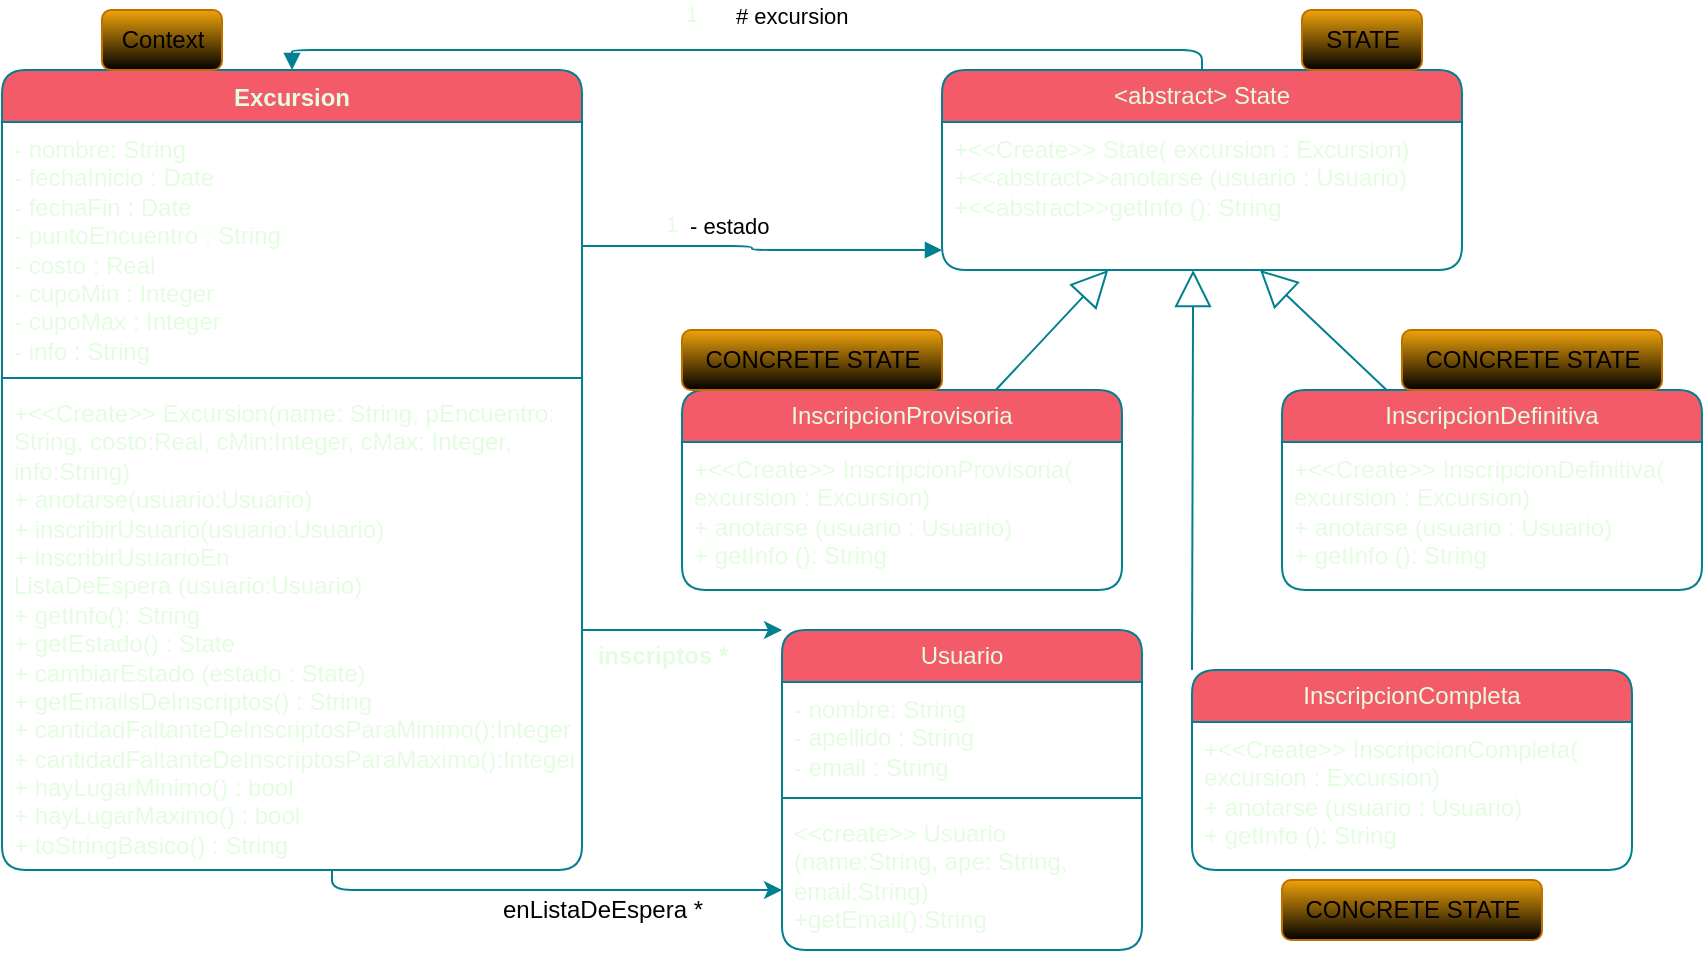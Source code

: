 <mxfile version="24.0.4" type="device">
  <diagram name="Página-1" id="rnQ-FR-HW7EkudksvXDS">
    <mxGraphModel dx="1701" dy="542" grid="1" gridSize="10" guides="1" tooltips="1" connect="1" arrows="1" fold="1" page="1" pageScale="1" pageWidth="827" pageHeight="1169" math="0" shadow="0">
      <root>
        <mxCell id="0" />
        <mxCell id="1" parent="0" />
        <mxCell id="elaqadn__Zsb7Rm-6npa-1" value="Excursion" style="swimlane;fontStyle=1;align=center;verticalAlign=top;childLayout=stackLayout;horizontal=1;startSize=26;horizontalStack=0;resizeParent=1;resizeParentMax=0;resizeLast=0;collapsible=1;marginBottom=0;whiteSpace=wrap;html=1;fillColor=#F45B69;fontColor=#E4FDE1;strokeColor=#028090;rounded=1;labelBackgroundColor=none;swimlaneFillColor=default;" parent="1" vertex="1">
          <mxGeometry x="-10" y="150" width="290" height="400" as="geometry" />
        </mxCell>
        <mxCell id="elaqadn__Zsb7Rm-6npa-2" value="- nombre: String&lt;div&gt;&lt;span style=&quot;background-color: initial;&quot;&gt;- fechaInicio : Date&lt;/span&gt;&lt;br&gt;&lt;/div&gt;&lt;div&gt;- fechaFin : Date&lt;/div&gt;&lt;div&gt;- puntoEncuentro : String&lt;/div&gt;&lt;div&gt;- costo : Real&lt;/div&gt;&lt;div&gt;- cupoMin : Integer&lt;/div&gt;&lt;div&gt;- cupoMax : Integer&lt;/div&gt;&lt;div&gt;- info : String&lt;/div&gt;" style="text;strokeColor=none;fillColor=none;align=left;verticalAlign=top;spacingLeft=4;spacingRight=4;overflow=hidden;rotatable=0;points=[[0,0.5],[1,0.5]];portConstraint=eastwest;whiteSpace=wrap;html=1;rounded=1;labelBackgroundColor=none;fontColor=#E4FDE1;" parent="elaqadn__Zsb7Rm-6npa-1" vertex="1">
          <mxGeometry y="26" width="290" height="124" as="geometry" />
        </mxCell>
        <mxCell id="elaqadn__Zsb7Rm-6npa-3" value="" style="line;strokeWidth=1;fillColor=none;align=left;verticalAlign=middle;spacingTop=-1;spacingLeft=3;spacingRight=3;rotatable=0;labelPosition=right;points=[];portConstraint=eastwest;strokeColor=#028090;rounded=1;labelBackgroundColor=none;fontColor=#E4FDE1;" parent="elaqadn__Zsb7Rm-6npa-1" vertex="1">
          <mxGeometry y="150" width="290" height="8" as="geometry" />
        </mxCell>
        <mxCell id="elaqadn__Zsb7Rm-6npa-4" value="+&amp;lt;&amp;lt;Create&amp;gt;&amp;gt; Excursion(name: String, pEncuentro: String, costo:Real, cMin:Integer, cMax: Integer, info:String)&lt;div&gt;+ anotarse(usuario:Usuario)&lt;/div&gt;&lt;div&gt;+ inscribirUsuario&lt;span style=&quot;background-color: initial;&quot;&gt;(usuario:Usuario)&lt;/span&gt;&lt;/div&gt;&lt;div&gt;+ inscribirUsuarioEn ListaDeEspera&amp;nbsp;&lt;span style=&quot;background-color: initial;&quot;&gt;(usuario:Usuario)&lt;/span&gt;&lt;span style=&quot;background-color: initial;&quot;&gt;&lt;br&gt;&lt;/span&gt;&lt;/div&gt;&lt;div&gt;+ getInfo(): String&lt;/div&gt;&lt;div&gt;&lt;span style=&quot;background-color: initial;&quot;&gt;+ getEstado() : State&lt;/span&gt;&lt;br&gt;&lt;/div&gt;&lt;div&gt;+ cambiarEstado (estado : State)&lt;/div&gt;&lt;div&gt;&lt;span style=&quot;background-color: initial;&quot;&gt;+ getEmailsDeInscriptos() : String&lt;/span&gt;&lt;br&gt;&lt;/div&gt;&lt;div&gt;&lt;span style=&quot;background-color: initial;&quot;&gt;+&amp;nbsp;&lt;/span&gt;&lt;span style=&quot;background-color: initial;&quot;&gt;cantidadFaltanteDeInscriptosParaMinimo():Integer&lt;/span&gt;&lt;br&gt;&lt;/div&gt;&lt;div&gt;&lt;span style=&quot;background-color: initial;&quot;&gt;+&amp;nbsp;&lt;/span&gt;&lt;span style=&quot;background-color: initial;&quot;&gt;cantidadFaltanteDeInscriptosParaMaximo():Integer&lt;/span&gt;&lt;br&gt;&lt;/div&gt;&lt;div&gt;+ hayLugarMinimo() : bool&lt;br&gt;&lt;/div&gt;&lt;div&gt;&lt;span style=&quot;background-color: initial;&quot;&gt;+ hayLugarMaximo() : bool&lt;/span&gt;&lt;/div&gt;&lt;div&gt;+ toStringBasico() : String&lt;/div&gt;&lt;div style=&quot;background-color:#2f2f2f;padding:0px 0px 0px 2px;&quot;&gt;&lt;div style=&quot;color: rgb(170, 170, 170); font-family: Consolas; font-size: 10pt; white-space: pre;&quot;&gt;&lt;p style=&quot;background-color:#373737;margin:0;&quot;&gt;&lt;span style=&quot;color:#d9e8f7;&quot;&gt;&lt;/span&gt;&lt;/p&gt;&lt;/div&gt;&lt;/div&gt;" style="text;strokeColor=none;fillColor=none;align=left;verticalAlign=top;spacingLeft=4;spacingRight=4;overflow=hidden;rotatable=0;points=[[0,0.5],[1,0.5]];portConstraint=eastwest;whiteSpace=wrap;html=1;rounded=1;labelBackgroundColor=none;fontColor=#E4FDE1;" parent="elaqadn__Zsb7Rm-6npa-1" vertex="1">
          <mxGeometry y="158" width="290" height="242" as="geometry" />
        </mxCell>
        <mxCell id="elaqadn__Zsb7Rm-6npa-5" value="&amp;lt;abstract&amp;gt; State" style="swimlane;fontStyle=0;childLayout=stackLayout;horizontal=1;startSize=26;fillColor=#F45B69;horizontalStack=0;resizeParent=1;resizeParentMax=0;resizeLast=0;collapsible=1;marginBottom=0;whiteSpace=wrap;html=1;fontColor=#E4FDE1;strokeColor=#028090;rounded=1;labelBackgroundColor=none;swimlaneFillColor=default;" parent="1" vertex="1">
          <mxGeometry x="460" y="150" width="260" height="100" as="geometry" />
        </mxCell>
        <mxCell id="G7_AeDBWMxpFMUD4EurX-3" value="+&amp;lt;&amp;lt;Create&amp;gt;&amp;gt; State( excursion : Excursion)&lt;div&gt;+&amp;lt;&amp;lt;abstract&amp;gt;&amp;gt;anotarse (usuario : Usuario)&lt;/div&gt;&lt;div&gt;+&lt;span style=&quot;background-color: initial;&quot;&gt;&amp;lt;&amp;lt;abstract&amp;gt;&amp;gt;&lt;/span&gt;&lt;span style=&quot;background-color: initial;&quot;&gt;getInfo (): String&lt;/span&gt;&lt;/div&gt;&lt;div&gt;&lt;br&gt;&lt;/div&gt;&lt;div style=&quot;background-color:#2f2f2f;padding:0px 0px 0px 2px;&quot;&gt;&lt;div style=&quot;color: rgb(170, 170, 170); font-family: Consolas; font-size: 10pt; white-space: pre;&quot;&gt;&lt;p style=&quot;background-color:#373737;margin:0;&quot;&gt;&lt;span style=&quot;color:#d9e8f7;&quot;&gt;&lt;/span&gt;&lt;/p&gt;&lt;/div&gt;&lt;/div&gt;" style="text;strokeColor=none;fillColor=none;align=left;verticalAlign=top;spacingLeft=4;spacingRight=4;overflow=hidden;rotatable=0;points=[[0,0.5],[1,0.5]];portConstraint=eastwest;whiteSpace=wrap;html=1;rounded=1;labelBackgroundColor=none;fontColor=#E4FDE1;" vertex="1" parent="elaqadn__Zsb7Rm-6npa-5">
          <mxGeometry y="26" width="260" height="74" as="geometry" />
        </mxCell>
        <mxCell id="elaqadn__Zsb7Rm-6npa-12" value="- estado" style="endArrow=block;endFill=1;html=1;edgeStyle=orthogonalEdgeStyle;align=left;verticalAlign=top;rounded=1;labelBackgroundColor=none;strokeColor=#028090;fontColor=default;" parent="1" source="elaqadn__Zsb7Rm-6npa-2" target="elaqadn__Zsb7Rm-6npa-5" edge="1">
          <mxGeometry x="-0.434" y="23" relative="1" as="geometry">
            <mxPoint x="280" y="213" as="sourcePoint" />
            <mxPoint x="490" y="210" as="targetPoint" />
            <Array as="points">
              <mxPoint x="365" y="238" />
              <mxPoint x="365" y="240" />
            </Array>
            <mxPoint as="offset" />
          </mxGeometry>
        </mxCell>
        <mxCell id="elaqadn__Zsb7Rm-6npa-13" value="1" style="edgeLabel;resizable=0;html=1;align=left;verticalAlign=bottom;rounded=1;labelBackgroundColor=none;fontColor=#E4FDE1;" parent="elaqadn__Zsb7Rm-6npa-12" connectable="0" vertex="1">
          <mxGeometry x="-1" relative="1" as="geometry">
            <mxPoint x="40" y="-3" as="offset" />
          </mxGeometry>
        </mxCell>
        <mxCell id="elaqadn__Zsb7Rm-6npa-16" value="# excursion" style="endArrow=block;endFill=1;html=1;edgeStyle=orthogonalEdgeStyle;align=left;verticalAlign=top;rounded=1;entryX=0.5;entryY=0;entryDx=0;entryDy=0;exitX=0.5;exitY=0;exitDx=0;exitDy=0;labelBackgroundColor=none;strokeColor=#028090;fontColor=default;" parent="1" source="elaqadn__Zsb7Rm-6npa-5" target="elaqadn__Zsb7Rm-6npa-1" edge="1">
          <mxGeometry x="0.034" y="-30" relative="1" as="geometry">
            <mxPoint x="330" y="310" as="sourcePoint" />
            <mxPoint x="490" y="310" as="targetPoint" />
            <mxPoint as="offset" />
          </mxGeometry>
        </mxCell>
        <mxCell id="elaqadn__Zsb7Rm-6npa-17" value="1" style="edgeLabel;resizable=0;html=1;align=left;verticalAlign=bottom;rounded=1;labelBackgroundColor=none;fontColor=#E4FDE1;" parent="elaqadn__Zsb7Rm-6npa-16" connectable="0" vertex="1">
          <mxGeometry x="-1" relative="1" as="geometry">
            <mxPoint x="-260" y="-20" as="offset" />
          </mxGeometry>
        </mxCell>
        <mxCell id="elaqadn__Zsb7Rm-6npa-18" value="InscripcionProvisoria" style="swimlane;fontStyle=0;childLayout=stackLayout;horizontal=1;startSize=26;fillColor=#F45B69;horizontalStack=0;resizeParent=1;resizeParentMax=0;resizeLast=0;collapsible=1;marginBottom=0;whiteSpace=wrap;html=1;fontColor=#E4FDE1;strokeColor=#028090;rounded=1;labelBackgroundColor=none;swimlaneFillColor=default;" parent="1" vertex="1">
          <mxGeometry x="330" y="310" width="220" height="100" as="geometry" />
        </mxCell>
        <mxCell id="elaqadn__Zsb7Rm-6npa-34" value="+&amp;lt;&amp;lt;Create&amp;gt;&amp;gt;&amp;nbsp;&lt;span style=&quot;text-align: center;&quot;&gt;InscripcionProvisoria&lt;/span&gt;( excursion : Excursion)&lt;div&gt;+ anotarse (usuario : Usuario)&lt;/div&gt;&lt;div&gt;+ getInfo (): String&lt;/div&gt;&lt;div&gt;&lt;br&gt;&lt;/div&gt;&lt;div style=&quot;background-color:#2f2f2f;padding:0px 0px 0px 2px;&quot;&gt;&lt;div style=&quot;color: rgb(170, 170, 170); font-family: Consolas; font-size: 10pt; white-space: pre;&quot;&gt;&lt;p style=&quot;background-color:#373737;margin:0;&quot;&gt;&lt;span style=&quot;color:#d9e8f7;&quot;&gt;&lt;/span&gt;&lt;/p&gt;&lt;/div&gt;&lt;/div&gt;" style="text;strokeColor=none;fillColor=none;align=left;verticalAlign=top;spacingLeft=4;spacingRight=4;overflow=hidden;rotatable=0;points=[[0,0.5],[1,0.5]];portConstraint=eastwest;whiteSpace=wrap;html=1;rounded=1;labelBackgroundColor=none;fontColor=#E4FDE1;" parent="elaqadn__Zsb7Rm-6npa-18" vertex="1">
          <mxGeometry y="26" width="220" height="74" as="geometry" />
        </mxCell>
        <mxCell id="elaqadn__Zsb7Rm-6npa-30" value="InscripcionDefinitiva" style="swimlane;fontStyle=0;childLayout=stackLayout;horizontal=1;startSize=26;fillColor=#F45B69;horizontalStack=0;resizeParent=1;resizeParentMax=0;resizeLast=0;collapsible=1;marginBottom=0;whiteSpace=wrap;html=1;fontColor=#E4FDE1;strokeColor=#028090;rounded=1;labelBackgroundColor=none;swimlaneFillColor=default;" parent="1" vertex="1">
          <mxGeometry x="630" y="310" width="210" height="100" as="geometry" />
        </mxCell>
        <mxCell id="G7_AeDBWMxpFMUD4EurX-1" value="+&amp;lt;&amp;lt;Create&amp;gt;&amp;gt;&amp;nbsp;&lt;span style=&quot;text-align: center;&quot;&gt;InscripcionDefinitiva&lt;/span&gt;( excursion : Excursion)&lt;div&gt;+ anotarse (usuario : Usuario)&lt;/div&gt;&lt;div&gt;+ getInfo (): String&lt;/div&gt;&lt;div&gt;&lt;br&gt;&lt;/div&gt;&lt;div style=&quot;background-color:#2f2f2f;padding:0px 0px 0px 2px;&quot;&gt;&lt;div style=&quot;color: rgb(170, 170, 170); font-family: Consolas; font-size: 10pt; white-space: pre;&quot;&gt;&lt;p style=&quot;background-color:#373737;margin:0;&quot;&gt;&lt;span style=&quot;color:#d9e8f7;&quot;&gt;&lt;/span&gt;&lt;/p&gt;&lt;/div&gt;&lt;/div&gt;" style="text;strokeColor=none;fillColor=none;align=left;verticalAlign=top;spacingLeft=4;spacingRight=4;overflow=hidden;rotatable=0;points=[[0,0.5],[1,0.5]];portConstraint=eastwest;whiteSpace=wrap;html=1;rounded=1;labelBackgroundColor=none;fontColor=#E4FDE1;" vertex="1" parent="elaqadn__Zsb7Rm-6npa-30">
          <mxGeometry y="26" width="210" height="74" as="geometry" />
        </mxCell>
        <mxCell id="elaqadn__Zsb7Rm-6npa-45" value="" style="endArrow=block;endSize=16;endFill=0;html=1;rounded=1;labelBackgroundColor=none;strokeColor=#028090;fontColor=default;" parent="1" source="elaqadn__Zsb7Rm-6npa-18" target="elaqadn__Zsb7Rm-6npa-5" edge="1">
          <mxGeometry x="0.111" width="160" relative="1" as="geometry">
            <mxPoint x="580" y="370" as="sourcePoint" />
            <mxPoint x="720" y="380" as="targetPoint" />
            <mxPoint as="offset" />
          </mxGeometry>
        </mxCell>
        <mxCell id="elaqadn__Zsb7Rm-6npa-64" value="STATE" style="text;html=1;align=center;verticalAlign=middle;resizable=0;points=[];autosize=1;strokeColor=#BD7000;fillColor=#f0a30a;rounded=1;labelBackgroundColor=none;shadow=0;textShadow=0;glass=0;fontColor=#000000;gradientColor=default;" parent="1" vertex="1">
          <mxGeometry x="640" y="120" width="60" height="30" as="geometry" />
        </mxCell>
        <mxCell id="elaqadn__Zsb7Rm-6npa-65" value="CONCRETE STATE" style="text;html=1;align=center;verticalAlign=middle;resizable=0;points=[];autosize=1;strokeColor=#BD7000;fillColor=#f0a30a;rounded=1;labelBackgroundColor=none;shadow=0;textShadow=0;glass=0;fontColor=#000000;gradientColor=default;" parent="1" vertex="1">
          <mxGeometry x="690" y="280" width="130" height="30" as="geometry" />
        </mxCell>
        <mxCell id="elaqadn__Zsb7Rm-6npa-66" value="CONCRETE STATE" style="text;html=1;align=center;verticalAlign=middle;resizable=0;points=[];autosize=1;strokeColor=#BD7000;fillColor=#f0a30a;rounded=1;labelBackgroundColor=none;shadow=0;textShadow=0;glass=0;fontColor=#000000;gradientColor=default;" parent="1" vertex="1">
          <mxGeometry x="330" y="280" width="130" height="30" as="geometry" />
        </mxCell>
        <mxCell id="elaqadn__Zsb7Rm-6npa-68" value="Context" style="text;html=1;align=center;verticalAlign=middle;resizable=0;points=[];autosize=1;strokeColor=#BD7000;fillColor=#f0a30a;rounded=1;labelBackgroundColor=none;shadow=0;textShadow=0;glass=0;fontColor=#000000;gradientColor=default;" parent="1" vertex="1">
          <mxGeometry x="40" y="120" width="60" height="30" as="geometry" />
        </mxCell>
        <mxCell id="elaqadn__Zsb7Rm-6npa-70" value="Usuario" style="swimlane;fontStyle=0;childLayout=stackLayout;horizontal=1;startSize=26;fillColor=#F45B69;horizontalStack=0;resizeParent=1;resizeParentMax=0;resizeLast=0;collapsible=1;marginBottom=0;whiteSpace=wrap;html=1;strokeColor=#028090;fontColor=#E4FDE1;swimlaneFillColor=default;labelBackgroundColor=none;rounded=1;" parent="1" vertex="1">
          <mxGeometry x="380" y="430" width="180" height="160" as="geometry" />
        </mxCell>
        <mxCell id="elaqadn__Zsb7Rm-6npa-71" value="- nombre: String&lt;div&gt;- apellido : String&lt;/div&gt;&lt;div&gt;- email : String&lt;/div&gt;" style="text;strokeColor=none;fillColor=none;align=left;verticalAlign=top;spacingLeft=4;spacingRight=4;overflow=hidden;rotatable=0;points=[[0,0.5],[1,0.5]];portConstraint=eastwest;whiteSpace=wrap;html=1;fontColor=#E4FDE1;labelBackgroundColor=none;rounded=1;" parent="elaqadn__Zsb7Rm-6npa-70" vertex="1">
          <mxGeometry y="26" width="180" height="54" as="geometry" />
        </mxCell>
        <mxCell id="elaqadn__Zsb7Rm-6npa-74" value="" style="line;strokeWidth=1;fillColor=none;align=left;verticalAlign=middle;spacingTop=-1;spacingLeft=3;spacingRight=3;rotatable=0;labelPosition=right;points=[];portConstraint=eastwest;strokeColor=inherit;rounded=1;fontColor=#E4FDE1;" parent="elaqadn__Zsb7Rm-6npa-70" vertex="1">
          <mxGeometry y="80" width="180" height="8" as="geometry" />
        </mxCell>
        <mxCell id="elaqadn__Zsb7Rm-6npa-73" value="&amp;lt;&amp;lt;create&amp;gt;&amp;gt; Usuario (name:String, ape: String, email:String)&lt;div&gt;+getEmail():String&lt;/div&gt;" style="text;strokeColor=none;fillColor=none;align=left;verticalAlign=top;spacingLeft=4;spacingRight=4;overflow=hidden;rotatable=0;points=[[0,0.5],[1,0.5]];portConstraint=eastwest;whiteSpace=wrap;html=1;fontColor=#E4FDE1;labelBackgroundColor=none;rounded=1;" parent="elaqadn__Zsb7Rm-6npa-70" vertex="1">
          <mxGeometry y="88" width="180" height="72" as="geometry" />
        </mxCell>
        <mxCell id="elaqadn__Zsb7Rm-6npa-75" style="edgeStyle=orthogonalEdgeStyle;rounded=1;orthogonalLoop=1;jettySize=auto;html=1;strokeColor=#028090;fontColor=#E4FDE1;fillColor=#F45B69;" parent="1" source="elaqadn__Zsb7Rm-6npa-4" target="elaqadn__Zsb7Rm-6npa-70" edge="1">
          <mxGeometry relative="1" as="geometry">
            <Array as="points">
              <mxPoint x="155" y="510" />
            </Array>
          </mxGeometry>
        </mxCell>
        <mxCell id="elaqadn__Zsb7Rm-6npa-76" style="edgeStyle=orthogonalEdgeStyle;rounded=1;orthogonalLoop=1;jettySize=auto;html=1;strokeColor=#028090;fontColor=#E4FDE1;fillColor=#F45B69;" parent="1" source="elaqadn__Zsb7Rm-6npa-4" target="elaqadn__Zsb7Rm-6npa-70" edge="1">
          <mxGeometry relative="1" as="geometry">
            <Array as="points">
              <mxPoint x="155" y="560" />
            </Array>
          </mxGeometry>
        </mxCell>
        <mxCell id="elaqadn__Zsb7Rm-6npa-77" value="inscriptos *" style="text;align=center;fontStyle=1;verticalAlign=middle;spacingLeft=3;spacingRight=3;strokeColor=none;rotatable=0;points=[[0,0.5],[1,0.5]];portConstraint=eastwest;html=1;fontColor=#E4FDE1;" parent="1" vertex="1">
          <mxGeometry x="280" y="430" width="80" height="26" as="geometry" />
        </mxCell>
        <mxCell id="elaqadn__Zsb7Rm-6npa-79" value="" style="endArrow=block;endSize=16;endFill=0;html=1;rounded=1;labelBackgroundColor=none;strokeColor=#028090;fontColor=default;" parent="1" source="elaqadn__Zsb7Rm-6npa-30" edge="1">
          <mxGeometry x="0.111" width="160" relative="1" as="geometry">
            <mxPoint x="456" y="330" as="sourcePoint" />
            <mxPoint x="619.014" y="250" as="targetPoint" />
            <mxPoint as="offset" />
          </mxGeometry>
        </mxCell>
        <mxCell id="elaqadn__Zsb7Rm-6npa-80" value="InscripcionCompleta" style="swimlane;fontStyle=0;childLayout=stackLayout;horizontal=1;startSize=26;fillColor=#F45B69;horizontalStack=0;resizeParent=1;resizeParentMax=0;resizeLast=0;collapsible=1;marginBottom=0;whiteSpace=wrap;html=1;fontColor=#E4FDE1;strokeColor=#028090;rounded=1;labelBackgroundColor=none;swimlaneFillColor=default;" parent="1" vertex="1">
          <mxGeometry x="585" y="450" width="220" height="100" as="geometry" />
        </mxCell>
        <mxCell id="G7_AeDBWMxpFMUD4EurX-2" value="+&amp;lt;&amp;lt;Create&amp;gt;&amp;gt;&amp;nbsp;&lt;span style=&quot;text-align: center;&quot;&gt;InscripcionCompleta&lt;/span&gt;( excursion : Excursion)&lt;div&gt;+ anotarse (usuario : Usuario)&lt;/div&gt;&lt;div&gt;+ getInfo (): String&lt;/div&gt;&lt;div&gt;&lt;br&gt;&lt;/div&gt;&lt;div style=&quot;background-color:#2f2f2f;padding:0px 0px 0px 2px;&quot;&gt;&lt;div style=&quot;color: rgb(170, 170, 170); font-family: Consolas; font-size: 10pt; white-space: pre;&quot;&gt;&lt;p style=&quot;background-color:#373737;margin:0;&quot;&gt;&lt;span style=&quot;color:#d9e8f7;&quot;&gt;&lt;/span&gt;&lt;/p&gt;&lt;/div&gt;&lt;/div&gt;" style="text;strokeColor=none;fillColor=none;align=left;verticalAlign=top;spacingLeft=4;spacingRight=4;overflow=hidden;rotatable=0;points=[[0,0.5],[1,0.5]];portConstraint=eastwest;whiteSpace=wrap;html=1;rounded=1;labelBackgroundColor=none;fontColor=#E4FDE1;" vertex="1" parent="elaqadn__Zsb7Rm-6npa-80">
          <mxGeometry y="26" width="220" height="74" as="geometry" />
        </mxCell>
        <mxCell id="elaqadn__Zsb7Rm-6npa-82" value="" style="endArrow=block;endSize=16;endFill=0;html=1;rounded=1;labelBackgroundColor=none;strokeColor=#028090;fontColor=default;exitX=0;exitY=0;exitDx=0;exitDy=0;" parent="1" source="elaqadn__Zsb7Rm-6npa-80" edge="1">
          <mxGeometry x="0.111" width="160" relative="1" as="geometry">
            <mxPoint x="580" y="460" as="sourcePoint" />
            <mxPoint x="585.569" y="250" as="targetPoint" />
            <mxPoint as="offset" />
          </mxGeometry>
        </mxCell>
        <mxCell id="elaqadn__Zsb7Rm-6npa-83" value="CONCRETE STATE" style="text;html=1;align=center;verticalAlign=middle;resizable=0;points=[];autosize=1;strokeColor=#BD7000;fillColor=#f0a30a;rounded=1;labelBackgroundColor=none;shadow=0;textShadow=0;glass=0;fontColor=#000000;gradientColor=default;" parent="1" vertex="1">
          <mxGeometry x="630" y="555" width="130" height="30" as="geometry" />
        </mxCell>
        <mxCell id="B1F1Ipq4eN5x5qb2Y-Yb-1" value="enListaDeEspera *" style="text;html=1;align=center;verticalAlign=middle;resizable=0;points=[];autosize=1;strokeColor=none;fillColor=none;" parent="1" vertex="1">
          <mxGeometry x="230" y="555" width="120" height="30" as="geometry" />
        </mxCell>
      </root>
    </mxGraphModel>
  </diagram>
</mxfile>
